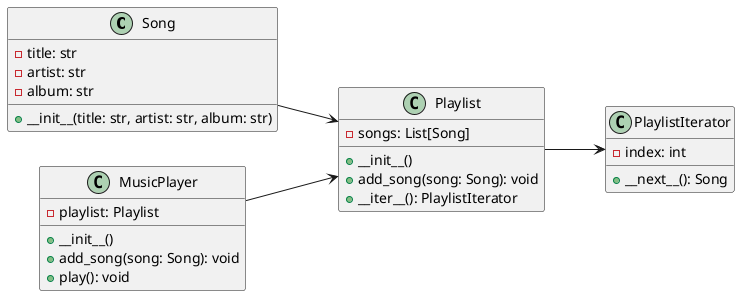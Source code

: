 @startuml
left to right direction
class Song {
    -title: str
    -artist: str
    -album: str
    +__init__(title: str, artist: str, album: str)
}

class Playlist {
    -songs: List[Song]
    +__init__()
    +add_song(song: Song): void
    +__iter__(): PlaylistIterator
}

class PlaylistIterator {
    -index: int
    +__next__(): Song
}

class MusicPlayer {
    -playlist: Playlist
    +__init__()
    +add_song(song: Song): void
    +play(): void
}

Song --> Playlist
Playlist --> PlaylistIterator
MusicPlayer --> Playlist

@enduml